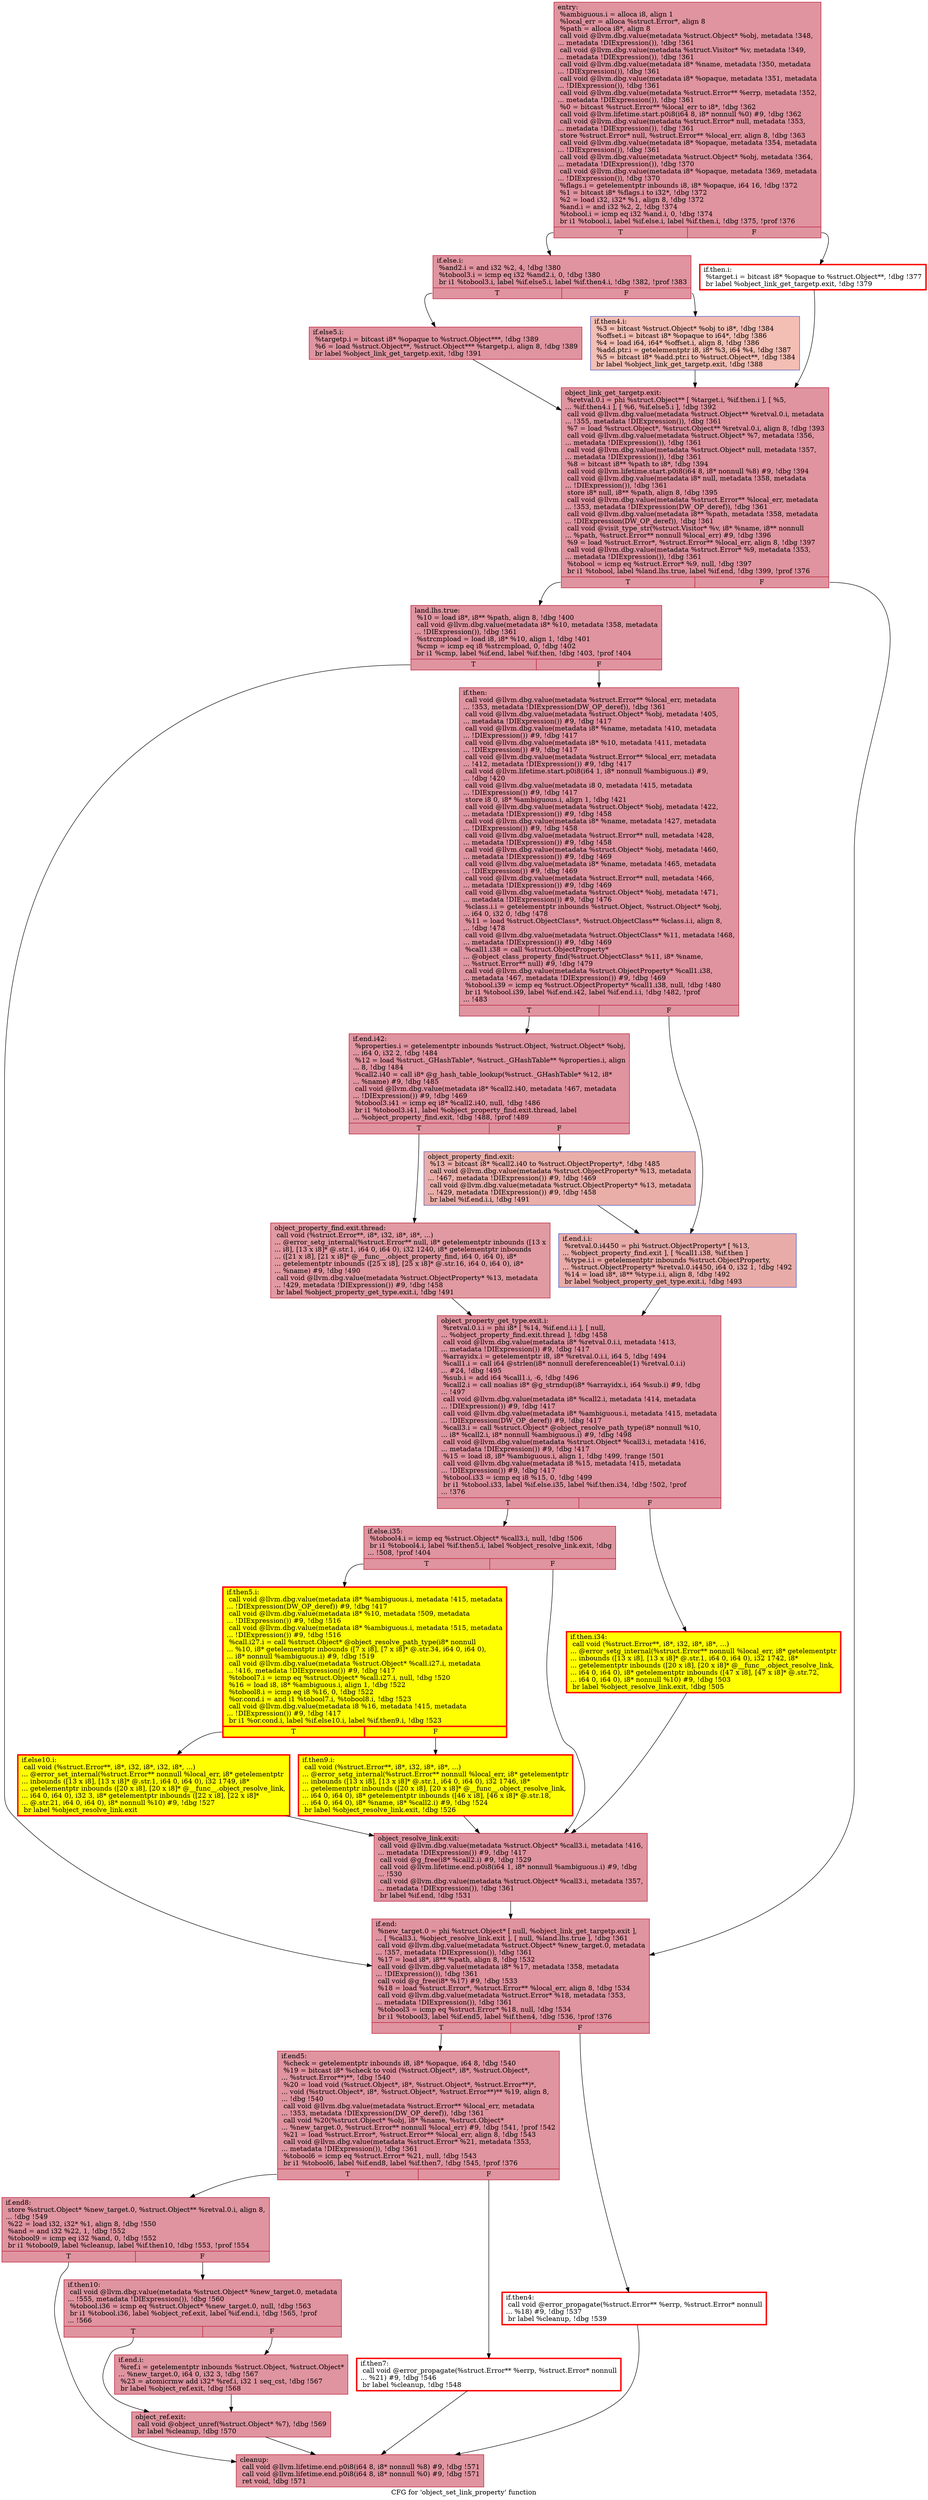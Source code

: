 digraph "CFG for 'object_set_link_property' function" {
	label="CFG for 'object_set_link_property' function";

	Node0x55ee228515b0 [shape=record,color="#b70d28ff", style=filled, fillcolor="#b70d2870",label="{entry:\l  %ambiguous.i = alloca i8, align 1\l  %local_err = alloca %struct.Error*, align 8\l  %path = alloca i8*, align 8\l  call void @llvm.dbg.value(metadata %struct.Object* %obj, metadata !348,\l... metadata !DIExpression()), !dbg !361\l  call void @llvm.dbg.value(metadata %struct.Visitor* %v, metadata !349,\l... metadata !DIExpression()), !dbg !361\l  call void @llvm.dbg.value(metadata i8* %name, metadata !350, metadata\l... !DIExpression()), !dbg !361\l  call void @llvm.dbg.value(metadata i8* %opaque, metadata !351, metadata\l... !DIExpression()), !dbg !361\l  call void @llvm.dbg.value(metadata %struct.Error** %errp, metadata !352,\l... metadata !DIExpression()), !dbg !361\l  %0 = bitcast %struct.Error** %local_err to i8*, !dbg !362\l  call void @llvm.lifetime.start.p0i8(i64 8, i8* nonnull %0) #9, !dbg !362\l  call void @llvm.dbg.value(metadata %struct.Error* null, metadata !353,\l... metadata !DIExpression()), !dbg !361\l  store %struct.Error* null, %struct.Error** %local_err, align 8, !dbg !363\l  call void @llvm.dbg.value(metadata i8* %opaque, metadata !354, metadata\l... !DIExpression()), !dbg !361\l  call void @llvm.dbg.value(metadata %struct.Object* %obj, metadata !364,\l... metadata !DIExpression()), !dbg !370\l  call void @llvm.dbg.value(metadata i8* %opaque, metadata !369, metadata\l... !DIExpression()), !dbg !370\l  %flags.i = getelementptr inbounds i8, i8* %opaque, i64 16, !dbg !372\l  %1 = bitcast i8* %flags.i to i32*, !dbg !372\l  %2 = load i32, i32* %1, align 8, !dbg !372\l  %and.i = and i32 %2, 2, !dbg !374\l  %tobool.i = icmp eq i32 %and.i, 0, !dbg !374\l  br i1 %tobool.i, label %if.else.i, label %if.then.i, !dbg !375, !prof !376\l|{<s0>T|<s1>F}}"];
	Node0x55ee228515b0:s0 -> Node0x55ee224e5f60;
	Node0x55ee228515b0:s1 -> Node0x55ee228f6a20;
	Node0x55ee228f6a20 [shape=record,penwidth=3.0, color="red",label="{if.then.i:                                        \l  %target.i = bitcast i8* %opaque to %struct.Object**, !dbg !377\l  br label %object_link_get_targetp.exit, !dbg !379\l}"];
	Node0x55ee228f6a20 -> Node0x55ee227e8d70;
	Node0x55ee224e5f60 [shape=record,color="#b70d28ff", style=filled, fillcolor="#b70d2870",label="{if.else.i:                                        \l  %and2.i = and i32 %2, 4, !dbg !380\l  %tobool3.i = icmp eq i32 %and2.i, 0, !dbg !380\l  br i1 %tobool3.i, label %if.else5.i, label %if.then4.i, !dbg !382, !prof !383\l|{<s0>T|<s1>F}}"];
	Node0x55ee224e5f60:s0 -> Node0x55ee224f17c0;
	Node0x55ee224e5f60:s1 -> Node0x55ee2257cf00;
	Node0x55ee2257cf00 [shape=record,color="#3d50c3ff", style=filled, fillcolor="#e36c5570",label="{if.then4.i:                                       \l  %3 = bitcast %struct.Object* %obj to i8*, !dbg !384\l  %offset.i = bitcast i8* %opaque to i64*, !dbg !386\l  %4 = load i64, i64* %offset.i, align 8, !dbg !386\l  %add.ptr.i = getelementptr i8, i8* %3, i64 %4, !dbg !387\l  %5 = bitcast i8* %add.ptr.i to %struct.Object**, !dbg !384\l  br label %object_link_get_targetp.exit, !dbg !388\l}"];
	Node0x55ee2257cf00 -> Node0x55ee227e8d70;
	Node0x55ee224f17c0 [shape=record,color="#b70d28ff", style=filled, fillcolor="#b70d2870",label="{if.else5.i:                                       \l  %targetp.i = bitcast i8* %opaque to %struct.Object***, !dbg !389\l  %6 = load %struct.Object**, %struct.Object*** %targetp.i, align 8, !dbg !389\l  br label %object_link_get_targetp.exit, !dbg !391\l}"];
	Node0x55ee224f17c0 -> Node0x55ee227e8d70;
	Node0x55ee227e8d70 [shape=record,color="#b70d28ff", style=filled, fillcolor="#b70d2870",label="{object_link_get_targetp.exit:                     \l  %retval.0.i = phi %struct.Object** [ %target.i, %if.then.i ], [ %5,\l... %if.then4.i ], [ %6, %if.else5.i ], !dbg !392\l  call void @llvm.dbg.value(metadata %struct.Object** %retval.0.i, metadata\l... !355, metadata !DIExpression()), !dbg !361\l  %7 = load %struct.Object*, %struct.Object** %retval.0.i, align 8, !dbg !393\l  call void @llvm.dbg.value(metadata %struct.Object* %7, metadata !356,\l... metadata !DIExpression()), !dbg !361\l  call void @llvm.dbg.value(metadata %struct.Object* null, metadata !357,\l... metadata !DIExpression()), !dbg !361\l  %8 = bitcast i8** %path to i8*, !dbg !394\l  call void @llvm.lifetime.start.p0i8(i64 8, i8* nonnull %8) #9, !dbg !394\l  call void @llvm.dbg.value(metadata i8* null, metadata !358, metadata\l... !DIExpression()), !dbg !361\l  store i8* null, i8** %path, align 8, !dbg !395\l  call void @llvm.dbg.value(metadata %struct.Error** %local_err, metadata\l... !353, metadata !DIExpression(DW_OP_deref)), !dbg !361\l  call void @llvm.dbg.value(metadata i8** %path, metadata !358, metadata\l... !DIExpression(DW_OP_deref)), !dbg !361\l  call void @visit_type_str(%struct.Visitor* %v, i8* %name, i8** nonnull\l... %path, %struct.Error** nonnull %local_err) #9, !dbg !396\l  %9 = load %struct.Error*, %struct.Error** %local_err, align 8, !dbg !397\l  call void @llvm.dbg.value(metadata %struct.Error* %9, metadata !353,\l... metadata !DIExpression()), !dbg !361\l  %tobool = icmp eq %struct.Error* %9, null, !dbg !397\l  br i1 %tobool, label %land.lhs.true, label %if.end, !dbg !399, !prof !376\l|{<s0>T|<s1>F}}"];
	Node0x55ee227e8d70:s0 -> Node0x55ee22858b30;
	Node0x55ee227e8d70:s1 -> Node0x55ee22858ac0;
	Node0x55ee22858b30 [shape=record,color="#b70d28ff", style=filled, fillcolor="#b70d2870",label="{land.lhs.true:                                    \l  %10 = load i8*, i8** %path, align 8, !dbg !400\l  call void @llvm.dbg.value(metadata i8* %10, metadata !358, metadata\l... !DIExpression()), !dbg !361\l  %strcmpload = load i8, i8* %10, align 1, !dbg !401\l  %cmp = icmp eq i8 %strcmpload, 0, !dbg !402\l  br i1 %cmp, label %if.end, label %if.then, !dbg !403, !prof !404\l|{<s0>T|<s1>F}}"];
	Node0x55ee22858b30:s0 -> Node0x55ee22858ac0;
	Node0x55ee22858b30:s1 -> Node0x55ee22858a50;
	Node0x55ee22858a50 [shape=record,color="#b70d28ff", style=filled, fillcolor="#b70d2870",label="{if.then:                                          \l  call void @llvm.dbg.value(metadata %struct.Error** %local_err, metadata\l... !353, metadata !DIExpression(DW_OP_deref)), !dbg !361\l  call void @llvm.dbg.value(metadata %struct.Object* %obj, metadata !405,\l... metadata !DIExpression()) #9, !dbg !417\l  call void @llvm.dbg.value(metadata i8* %name, metadata !410, metadata\l... !DIExpression()) #9, !dbg !417\l  call void @llvm.dbg.value(metadata i8* %10, metadata !411, metadata\l... !DIExpression()) #9, !dbg !417\l  call void @llvm.dbg.value(metadata %struct.Error** %local_err, metadata\l... !412, metadata !DIExpression()) #9, !dbg !417\l  call void @llvm.lifetime.start.p0i8(i64 1, i8* nonnull %ambiguous.i) #9,\l... !dbg !420\l  call void @llvm.dbg.value(metadata i8 0, metadata !415, metadata\l... !DIExpression()) #9, !dbg !417\l  store i8 0, i8* %ambiguous.i, align 1, !dbg !421\l  call void @llvm.dbg.value(metadata %struct.Object* %obj, metadata !422,\l... metadata !DIExpression()) #9, !dbg !458\l  call void @llvm.dbg.value(metadata i8* %name, metadata !427, metadata\l... !DIExpression()) #9, !dbg !458\l  call void @llvm.dbg.value(metadata %struct.Error** null, metadata !428,\l... metadata !DIExpression()) #9, !dbg !458\l  call void @llvm.dbg.value(metadata %struct.Object* %obj, metadata !460,\l... metadata !DIExpression()) #9, !dbg !469\l  call void @llvm.dbg.value(metadata i8* %name, metadata !465, metadata\l... !DIExpression()) #9, !dbg !469\l  call void @llvm.dbg.value(metadata %struct.Error** null, metadata !466,\l... metadata !DIExpression()) #9, !dbg !469\l  call void @llvm.dbg.value(metadata %struct.Object* %obj, metadata !471,\l... metadata !DIExpression()) #9, !dbg !476\l  %class.i.i = getelementptr inbounds %struct.Object, %struct.Object* %obj,\l... i64 0, i32 0, !dbg !478\l  %11 = load %struct.ObjectClass*, %struct.ObjectClass** %class.i.i, align 8,\l... !dbg !478\l  call void @llvm.dbg.value(metadata %struct.ObjectClass* %11, metadata !468,\l... metadata !DIExpression()) #9, !dbg !469\l  %call1.i38 = call %struct.ObjectProperty*\l... @object_class_property_find(%struct.ObjectClass* %11, i8* %name,\l... %struct.Error** null) #9, !dbg !479\l  call void @llvm.dbg.value(metadata %struct.ObjectProperty* %call1.i38,\l... metadata !467, metadata !DIExpression()) #9, !dbg !469\l  %tobool.i39 = icmp eq %struct.ObjectProperty* %call1.i38, null, !dbg !480\l  br i1 %tobool.i39, label %if.end.i42, label %if.end.i.i, !dbg !482, !prof\l... !483\l|{<s0>T|<s1>F}}"];
	Node0x55ee22858a50:s0 -> Node0x55ee227b8a30;
	Node0x55ee22858a50:s1 -> Node0x55ee22793330;
	Node0x55ee227b8a30 [shape=record,color="#b70d28ff", style=filled, fillcolor="#b70d2870",label="{if.end.i42:                                       \l  %properties.i = getelementptr inbounds %struct.Object, %struct.Object* %obj,\l... i64 0, i32 2, !dbg !484\l  %12 = load %struct._GHashTable*, %struct._GHashTable** %properties.i, align\l... 8, !dbg !484\l  %call2.i40 = call i8* @g_hash_table_lookup(%struct._GHashTable* %12, i8*\l... %name) #9, !dbg !485\l  call void @llvm.dbg.value(metadata i8* %call2.i40, metadata !467, metadata\l... !DIExpression()) #9, !dbg !469\l  %tobool3.i41 = icmp eq i8* %call2.i40, null, !dbg !486\l  br i1 %tobool3.i41, label %object_property_find.exit.thread, label\l... %object_property_find.exit, !dbg !488, !prof !489\l|{<s0>T|<s1>F}}"];
	Node0x55ee227b8a30:s0 -> Node0x55ee228bfa50;
	Node0x55ee227b8a30:s1 -> Node0x55ee22a78a60;
	Node0x55ee228bfa50 [shape=record,color="#b70d28ff", style=filled, fillcolor="#bb1b2c70",label="{object_property_find.exit.thread:                 \l  call void (%struct.Error**, i8*, i32, i8*, i8*, ...)\l... @error_setg_internal(%struct.Error** null, i8* getelementptr inbounds ([13 x\l... i8], [13 x i8]* @.str.1, i64 0, i64 0), i32 1240, i8* getelementptr inbounds\l... ([21 x i8], [21 x i8]* @__func__.object_property_find, i64 0, i64 0), i8*\l... getelementptr inbounds ([25 x i8], [25 x i8]* @.str.16, i64 0, i64 0), i8*\l... %name) #9, !dbg !490\l  call void @llvm.dbg.value(metadata %struct.ObjectProperty* %13, metadata\l... !429, metadata !DIExpression()) #9, !dbg !458\l  br label %object_property_get_type.exit.i, !dbg !491\l}"];
	Node0x55ee228bfa50 -> Node0x55ee227abb60;
	Node0x55ee22a78a60 [shape=record,color="#3d50c3ff", style=filled, fillcolor="#d0473d70",label="{object_property_find.exit:                        \l  %13 = bitcast i8* %call2.i40 to %struct.ObjectProperty*, !dbg !485\l  call void @llvm.dbg.value(metadata %struct.ObjectProperty* %13, metadata\l... !467, metadata !DIExpression()) #9, !dbg !469\l  call void @llvm.dbg.value(metadata %struct.ObjectProperty* %13, metadata\l... !429, metadata !DIExpression()) #9, !dbg !458\l  br label %if.end.i.i, !dbg !491\l}"];
	Node0x55ee22a78a60 -> Node0x55ee22793330;
	Node0x55ee22793330 [shape=record,color="#3d50c3ff", style=filled, fillcolor="#cc403a70",label="{if.end.i.i:                                       \l  %retval.0.i4450 = phi %struct.ObjectProperty* [ %13,\l... %object_property_find.exit ], [ %call1.i38, %if.then ]\l  %type.i.i = getelementptr inbounds %struct.ObjectProperty,\l... %struct.ObjectProperty* %retval.0.i4450, i64 0, i32 1, !dbg !492\l  %14 = load i8*, i8** %type.i.i, align 8, !dbg !492\l  br label %object_property_get_type.exit.i, !dbg !493\l}"];
	Node0x55ee22793330 -> Node0x55ee227abb60;
	Node0x55ee227abb60 [shape=record,color="#b70d28ff", style=filled, fillcolor="#b70d2870",label="{object_property_get_type.exit.i:                  \l  %retval.0.i.i = phi i8* [ %14, %if.end.i.i ], [ null,\l... %object_property_find.exit.thread ], !dbg !458\l  call void @llvm.dbg.value(metadata i8* %retval.0.i.i, metadata !413,\l... metadata !DIExpression()) #9, !dbg !417\l  %arrayidx.i = getelementptr i8, i8* %retval.0.i.i, i64 5, !dbg !494\l  %call1.i = call i64 @strlen(i8* nonnull dereferenceable(1) %retval.0.i.i)\l... #24, !dbg !495\l  %sub.i = add i64 %call1.i, -6, !dbg !496\l  %call2.i = call noalias i8* @g_strndup(i8* %arrayidx.i, i64 %sub.i) #9, !dbg\l... !497\l  call void @llvm.dbg.value(metadata i8* %call2.i, metadata !414, metadata\l... !DIExpression()) #9, !dbg !417\l  call void @llvm.dbg.value(metadata i8* %ambiguous.i, metadata !415, metadata\l... !DIExpression(DW_OP_deref)) #9, !dbg !417\l  %call3.i = call %struct.Object* @object_resolve_path_type(i8* nonnull %10,\l... i8* %call2.i, i8* nonnull %ambiguous.i) #9, !dbg !498\l  call void @llvm.dbg.value(metadata %struct.Object* %call3.i, metadata !416,\l... metadata !DIExpression()) #9, !dbg !417\l  %15 = load i8, i8* %ambiguous.i, align 1, !dbg !499, !range !501\l  call void @llvm.dbg.value(metadata i8 %15, metadata !415, metadata\l... !DIExpression()) #9, !dbg !417\l  %tobool.i33 = icmp eq i8 %15, 0, !dbg !499\l  br i1 %tobool.i33, label %if.else.i35, label %if.then.i34, !dbg !502, !prof\l... !376\l|{<s0>T|<s1>F}}"];
	Node0x55ee227abb60:s0 -> Node0x55ee227abe50;
	Node0x55ee227abb60:s1 -> Node0x55ee227a81b0;
	Node0x55ee227a81b0 [shape=record,penwidth=3.0, style="filled", color="red", fillcolor="yellow",label="{if.then.i34:                                      \l  call void (%struct.Error**, i8*, i32, i8*, i8*, ...)\l... @error_setg_internal(%struct.Error** nonnull %local_err, i8* getelementptr\l... inbounds ([13 x i8], [13 x i8]* @.str.1, i64 0, i64 0), i32 1742, i8*\l... getelementptr inbounds ([20 x i8], [20 x i8]* @__func__.object_resolve_link,\l... i64 0, i64 0), i8* getelementptr inbounds ([47 x i8], [47 x i8]* @.str.72,\l... i64 0, i64 0), i8* nonnull %10) #9, !dbg !503\l  br label %object_resolve_link.exit, !dbg !505\l}"];
	Node0x55ee227a81b0 -> Node0x55ee22847650;
	Node0x55ee227abe50 [shape=record,color="#b70d28ff", style=filled, fillcolor="#b70d2870",label="{if.else.i35:                                      \l  %tobool4.i = icmp eq %struct.Object* %call3.i, null, !dbg !506\l  br i1 %tobool4.i, label %if.then5.i, label %object_resolve_link.exit, !dbg\l... !508, !prof !404\l|{<s0>T|<s1>F}}"];
	Node0x55ee227abe50:s0 -> Node0x55ee2268cab0;
	Node0x55ee227abe50:s1 -> Node0x55ee22847650;
	Node0x55ee2268cab0 [shape=record,penwidth=3.0, style="filled", color="red", fillcolor="yellow",label="{if.then5.i:                                       \l  call void @llvm.dbg.value(metadata i8* %ambiguous.i, metadata !415, metadata\l... !DIExpression(DW_OP_deref)) #9, !dbg !417\l  call void @llvm.dbg.value(metadata i8* %10, metadata !509, metadata\l... !DIExpression()) #9, !dbg !516\l  call void @llvm.dbg.value(metadata i8* %ambiguous.i, metadata !515, metadata\l... !DIExpression()) #9, !dbg !516\l  %call.i27.i = call %struct.Object* @object_resolve_path_type(i8* nonnull\l... %10, i8* getelementptr inbounds ([7 x i8], [7 x i8]* @.str.34, i64 0, i64 0),\l... i8* nonnull %ambiguous.i) #9, !dbg !519\l  call void @llvm.dbg.value(metadata %struct.Object* %call.i27.i, metadata\l... !416, metadata !DIExpression()) #9, !dbg !417\l  %tobool7.i = icmp eq %struct.Object* %call.i27.i, null, !dbg !520\l  %16 = load i8, i8* %ambiguous.i, align 1, !dbg !522\l  %tobool8.i = icmp eq i8 %16, 0, !dbg !522\l  %or.cond.i = and i1 %tobool7.i, %tobool8.i, !dbg !523\l  call void @llvm.dbg.value(metadata i8 %16, metadata !415, metadata\l... !DIExpression()) #9, !dbg !417\l  br i1 %or.cond.i, label %if.else10.i, label %if.then9.i, !dbg !523\l|{<s0>T|<s1>F}}"];
	Node0x55ee2268cab0:s0 -> Node0x55ee22817710;
	Node0x55ee2268cab0:s1 -> Node0x55ee227b2670;
	Node0x55ee227b2670 [shape=record,penwidth=3.0, style="filled", color="red", fillcolor="yellow",label="{if.then9.i:                                       \l  call void (%struct.Error**, i8*, i32, i8*, i8*, ...)\l... @error_setg_internal(%struct.Error** nonnull %local_err, i8* getelementptr\l... inbounds ([13 x i8], [13 x i8]* @.str.1, i64 0, i64 0), i32 1746, i8*\l... getelementptr inbounds ([20 x i8], [20 x i8]* @__func__.object_resolve_link,\l... i64 0, i64 0), i8* getelementptr inbounds ([46 x i8], [46 x i8]* @.str.18,\l... i64 0, i64 0), i8* %name, i8* %call2.i) #9, !dbg !524\l  br label %object_resolve_link.exit, !dbg !526\l}"];
	Node0x55ee227b2670 -> Node0x55ee22847650;
	Node0x55ee22817710 [shape=record,penwidth=3.0, style="filled", color="red", fillcolor="yellow",label="{if.else10.i:                                      \l  call void (%struct.Error**, i8*, i32, i8*, i32, i8*, ...)\l... @error_set_internal(%struct.Error** nonnull %local_err, i8* getelementptr\l... inbounds ([13 x i8], [13 x i8]* @.str.1, i64 0, i64 0), i32 1749, i8*\l... getelementptr inbounds ([20 x i8], [20 x i8]* @__func__.object_resolve_link,\l... i64 0, i64 0), i32 3, i8* getelementptr inbounds ([22 x i8], [22 x i8]*\l... @.str.21, i64 0, i64 0), i8* nonnull %10) #9, !dbg !527\l  br label %object_resolve_link.exit\l}"];
	Node0x55ee22817710 -> Node0x55ee22847650;
	Node0x55ee22847650 [shape=record,color="#b70d28ff", style=filled, fillcolor="#b70d2870",label="{object_resolve_link.exit:                         \l  call void @llvm.dbg.value(metadata %struct.Object* %call3.i, metadata !416,\l... metadata !DIExpression()) #9, !dbg !417\l  call void @g_free(i8* %call2.i) #9, !dbg !529\l  call void @llvm.lifetime.end.p0i8(i64 1, i8* nonnull %ambiguous.i) #9, !dbg\l... !530\l  call void @llvm.dbg.value(metadata %struct.Object* %call3.i, metadata !357,\l... metadata !DIExpression()), !dbg !361\l  br label %if.end, !dbg !531\l}"];
	Node0x55ee22847650 -> Node0x55ee22858ac0;
	Node0x55ee22858ac0 [shape=record,color="#b70d28ff", style=filled, fillcolor="#b70d2870",label="{if.end:                                           \l  %new_target.0 = phi %struct.Object* [ null, %object_link_get_targetp.exit ],\l... [ %call3.i, %object_resolve_link.exit ], [ null, %land.lhs.true ], !dbg !361\l  call void @llvm.dbg.value(metadata %struct.Object* %new_target.0, metadata\l... !357, metadata !DIExpression()), !dbg !361\l  %17 = load i8*, i8** %path, align 8, !dbg !532\l  call void @llvm.dbg.value(metadata i8* %17, metadata !358, metadata\l... !DIExpression()), !dbg !361\l  call void @g_free(i8* %17) #9, !dbg !533\l  %18 = load %struct.Error*, %struct.Error** %local_err, align 8, !dbg !534\l  call void @llvm.dbg.value(metadata %struct.Error* %18, metadata !353,\l... metadata !DIExpression()), !dbg !361\l  %tobool3 = icmp eq %struct.Error* %18, null, !dbg !534\l  br i1 %tobool3, label %if.end5, label %if.then4, !dbg !536, !prof !376\l|{<s0>T|<s1>F}}"];
	Node0x55ee22858ac0:s0 -> Node0x55ee2285a0b0;
	Node0x55ee22858ac0:s1 -> Node0x55ee226bea20;
	Node0x55ee226bea20 [shape=record,penwidth=3.0, color="red",label="{if.then4:                                         \l  call void @error_propagate(%struct.Error** %errp, %struct.Error* nonnull\l... %18) #9, !dbg !537\l  br label %cleanup, !dbg !539\l}"];
	Node0x55ee226bea20 -> Node0x55ee2285a570;
	Node0x55ee2285a0b0 [shape=record,color="#b70d28ff", style=filled, fillcolor="#b70d2870",label="{if.end5:                                          \l  %check = getelementptr inbounds i8, i8* %opaque, i64 8, !dbg !540\l  %19 = bitcast i8* %check to void (%struct.Object*, i8*, %struct.Object*,\l... %struct.Error**)**, !dbg !540\l  %20 = load void (%struct.Object*, i8*, %struct.Object*, %struct.Error**)*,\l... void (%struct.Object*, i8*, %struct.Object*, %struct.Error**)** %19, align 8,\l... !dbg !540\l  call void @llvm.dbg.value(metadata %struct.Error** %local_err, metadata\l... !353, metadata !DIExpression(DW_OP_deref)), !dbg !361\l  call void %20(%struct.Object* %obj, i8* %name, %struct.Object*\l... %new_target.0, %struct.Error** nonnull %local_err) #9, !dbg !541, !prof !542\l  %21 = load %struct.Error*, %struct.Error** %local_err, align 8, !dbg !543\l  call void @llvm.dbg.value(metadata %struct.Error* %21, metadata !353,\l... metadata !DIExpression()), !dbg !361\l  %tobool6 = icmp eq %struct.Error* %21, null, !dbg !543\l  br i1 %tobool6, label %if.end8, label %if.then7, !dbg !545, !prof !376\l|{<s0>T|<s1>F}}"];
	Node0x55ee2285a0b0:s0 -> Node0x55ee2285af00;
	Node0x55ee2285a0b0:s1 -> Node0x55ee2285ae90;
	Node0x55ee2285ae90 [shape=record,penwidth=3.0, color="red",label="{if.then7:                                         \l  call void @error_propagate(%struct.Error** %errp, %struct.Error* nonnull\l... %21) #9, !dbg !546\l  br label %cleanup, !dbg !548\l}"];
	Node0x55ee2285ae90 -> Node0x55ee2285a570;
	Node0x55ee2285af00 [shape=record,color="#b70d28ff", style=filled, fillcolor="#b70d2870",label="{if.end8:                                          \l  store %struct.Object* %new_target.0, %struct.Object** %retval.0.i, align 8,\l... !dbg !549\l  %22 = load i32, i32* %1, align 8, !dbg !550\l  %and = and i32 %22, 1, !dbg !552\l  %tobool9 = icmp eq i32 %and, 0, !dbg !552\l  br i1 %tobool9, label %cleanup, label %if.then10, !dbg !553, !prof !554\l|{<s0>T|<s1>F}}"];
	Node0x55ee2285af00:s0 -> Node0x55ee2285a570;
	Node0x55ee2285af00:s1 -> Node0x55ee2285b8a0;
	Node0x55ee2285b8a0 [shape=record,color="#b70d28ff", style=filled, fillcolor="#b70d2870",label="{if.then10:                                        \l  call void @llvm.dbg.value(metadata %struct.Object* %new_target.0, metadata\l... !555, metadata !DIExpression()), !dbg !560\l  %tobool.i36 = icmp eq %struct.Object* %new_target.0, null, !dbg !563\l  br i1 %tobool.i36, label %object_ref.exit, label %if.end.i, !dbg !565, !prof\l... !566\l|{<s0>T|<s1>F}}"];
	Node0x55ee2285b8a0:s0 -> Node0x55ee2285c3d0;
	Node0x55ee2285b8a0:s1 -> Node0x55ee228f6c50;
	Node0x55ee228f6c50 [shape=record,color="#b70d28ff", style=filled, fillcolor="#b70d2870",label="{if.end.i:                                         \l  %ref.i = getelementptr inbounds %struct.Object, %struct.Object*\l... %new_target.0, i64 0, i32 3, !dbg !567\l  %23 = atomicrmw add i32* %ref.i, i32 1 seq_cst, !dbg !567\l  br label %object_ref.exit, !dbg !568\l}"];
	Node0x55ee228f6c50 -> Node0x55ee2285c3d0;
	Node0x55ee2285c3d0 [shape=record,color="#b70d28ff", style=filled, fillcolor="#b70d2870",label="{object_ref.exit:                                  \l  call void @object_unref(%struct.Object* %7), !dbg !569\l  br label %cleanup, !dbg !570\l}"];
	Node0x55ee2285c3d0 -> Node0x55ee2285a570;
	Node0x55ee2285a570 [shape=record,color="#b70d28ff", style=filled, fillcolor="#b70d2870",label="{cleanup:                                          \l  call void @llvm.lifetime.end.p0i8(i64 8, i8* nonnull %8) #9, !dbg !571\l  call void @llvm.lifetime.end.p0i8(i64 8, i8* nonnull %0) #9, !dbg !571\l  ret void, !dbg !571\l}"];
}
